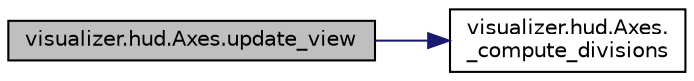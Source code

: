digraph "visualizer.hud.Axes.update_view"
{
  edge [fontname="Helvetica",fontsize="10",labelfontname="Helvetica",labelfontsize="10"];
  node [fontname="Helvetica",fontsize="10",shape=record];
  rankdir="LR";
  Node1 [label="visualizer.hud.Axes.update_view",height=0.2,width=0.4,color="black", fillcolor="grey75", style="filled", fontcolor="black"];
  Node1 -> Node2 [color="midnightblue",fontsize="10",style="solid"];
  Node2 [label="visualizer.hud.Axes.\l_compute_divisions",height=0.2,width=0.4,color="black", fillcolor="white", style="filled",URL="$d6/d2d/classvisualizer_1_1hud_1_1Axes.html#a0356e26f0e4554399fd97ac81ad4451d",tooltip="Compute divisions function. "];
}
